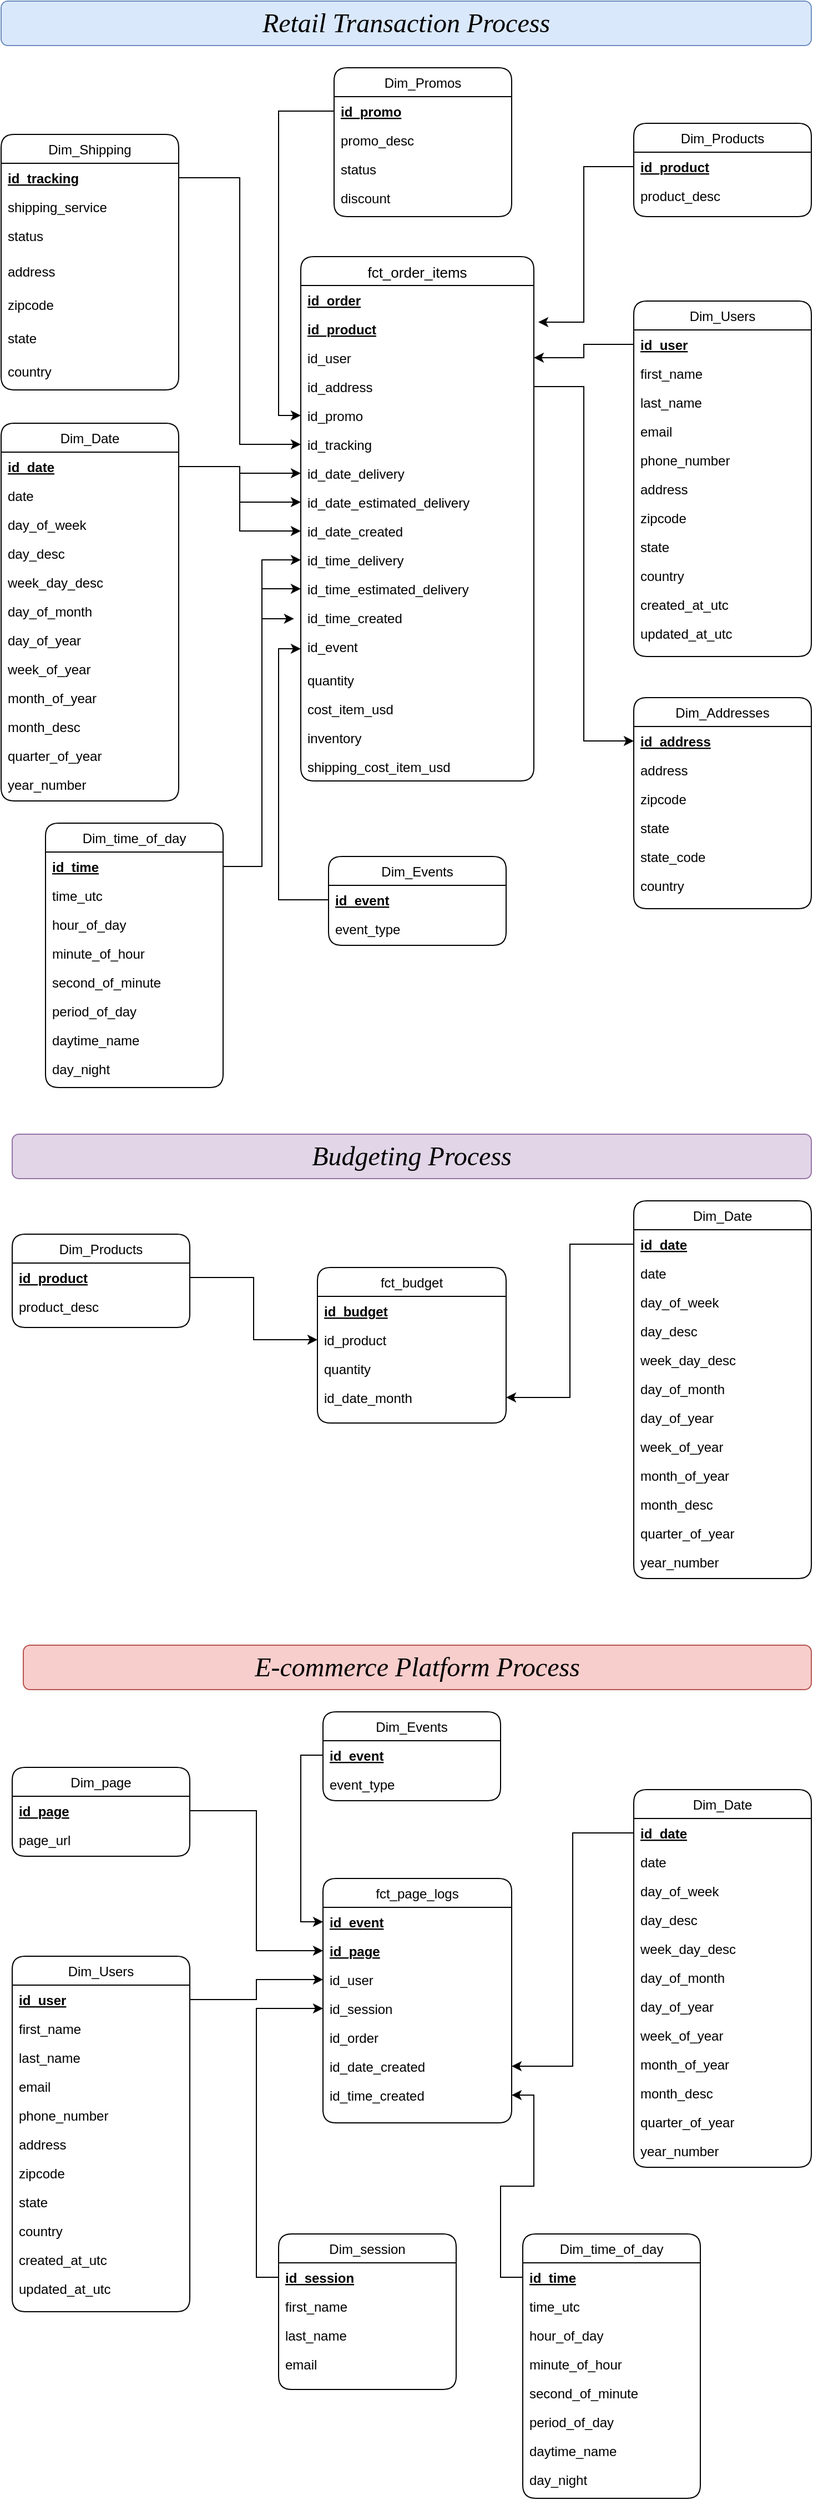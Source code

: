 <mxfile version="22.1.8" type="github">
  <diagram id="C5RBs43oDa-KdzZeNtuy" name="Page-1">
    <mxGraphModel dx="1434" dy="772" grid="1" gridSize="10" guides="1" tooltips="1" connect="1" arrows="1" fold="1" page="1" pageScale="1" pageWidth="1169" pageHeight="1654" background="none" math="0" shadow="0">
      <root>
        <mxCell id="WIyWlLk6GJQsqaUBKTNV-0" />
        <mxCell id="WIyWlLk6GJQsqaUBKTNV-1" parent="WIyWlLk6GJQsqaUBKTNV-0" />
        <mxCell id="zkfFHV4jXpPFQw0GAbJ--0" value="Dim_Users" style="swimlane;fontStyle=0;align=center;verticalAlign=top;childLayout=stackLayout;horizontal=1;startSize=26;horizontalStack=0;resizeParent=1;resizeLast=0;collapsible=1;marginBottom=0;rounded=1;shadow=0;strokeWidth=1;" parent="WIyWlLk6GJQsqaUBKTNV-1" vertex="1">
          <mxGeometry x="730" y="280" width="160" height="320" as="geometry">
            <mxRectangle x="230" y="140" width="160" height="26" as="alternateBounds" />
          </mxGeometry>
        </mxCell>
        <mxCell id="zkfFHV4jXpPFQw0GAbJ--1" value="id_user" style="text;align=left;verticalAlign=top;spacingLeft=4;spacingRight=4;overflow=hidden;rotatable=0;points=[[0,0.5],[1,0.5]];portConstraint=eastwest;fontStyle=5" parent="zkfFHV4jXpPFQw0GAbJ--0" vertex="1">
          <mxGeometry y="26" width="160" height="26" as="geometry" />
        </mxCell>
        <mxCell id="zkfFHV4jXpPFQw0GAbJ--2" value="first_name" style="text;align=left;verticalAlign=top;spacingLeft=4;spacingRight=4;overflow=hidden;rotatable=0;points=[[0,0.5],[1,0.5]];portConstraint=eastwest;rounded=0;shadow=0;html=0;" parent="zkfFHV4jXpPFQw0GAbJ--0" vertex="1">
          <mxGeometry y="52" width="160" height="26" as="geometry" />
        </mxCell>
        <mxCell id="zkfFHV4jXpPFQw0GAbJ--3" value="last_name" style="text;align=left;verticalAlign=top;spacingLeft=4;spacingRight=4;overflow=hidden;rotatable=0;points=[[0,0.5],[1,0.5]];portConstraint=eastwest;rounded=0;shadow=0;html=0;" parent="zkfFHV4jXpPFQw0GAbJ--0" vertex="1">
          <mxGeometry y="78" width="160" height="26" as="geometry" />
        </mxCell>
        <mxCell id="zkfFHV4jXpPFQw0GAbJ--5" value="email" style="text;align=left;verticalAlign=top;spacingLeft=4;spacingRight=4;overflow=hidden;rotatable=0;points=[[0,0.5],[1,0.5]];portConstraint=eastwest;" parent="zkfFHV4jXpPFQw0GAbJ--0" vertex="1">
          <mxGeometry y="104" width="160" height="26" as="geometry" />
        </mxCell>
        <mxCell id="i2FaCJpB0TcWr_fCpN1k-74" value="phone_number" style="text;align=left;verticalAlign=top;spacingLeft=4;spacingRight=4;overflow=hidden;rotatable=0;points=[[0,0.5],[1,0.5]];portConstraint=eastwest;" parent="zkfFHV4jXpPFQw0GAbJ--0" vertex="1">
          <mxGeometry y="130" width="160" height="26" as="geometry" />
        </mxCell>
        <mxCell id="i2FaCJpB0TcWr_fCpN1k-75" value="address" style="text;align=left;verticalAlign=top;spacingLeft=4;spacingRight=4;overflow=hidden;rotatable=0;points=[[0,0.5],[1,0.5]];portConstraint=eastwest;" parent="zkfFHV4jXpPFQw0GAbJ--0" vertex="1">
          <mxGeometry y="156" width="160" height="26" as="geometry" />
        </mxCell>
        <mxCell id="i2FaCJpB0TcWr_fCpN1k-76" value="zipcode" style="text;align=left;verticalAlign=top;spacingLeft=4;spacingRight=4;overflow=hidden;rotatable=0;points=[[0,0.5],[1,0.5]];portConstraint=eastwest;rounded=0;shadow=0;html=0;" parent="zkfFHV4jXpPFQw0GAbJ--0" vertex="1">
          <mxGeometry y="182" width="160" height="26" as="geometry" />
        </mxCell>
        <mxCell id="i2FaCJpB0TcWr_fCpN1k-77" value="state" style="text;align=left;verticalAlign=top;spacingLeft=4;spacingRight=4;overflow=hidden;rotatable=0;points=[[0,0.5],[1,0.5]];portConstraint=eastwest;rounded=0;shadow=0;html=0;" parent="zkfFHV4jXpPFQw0GAbJ--0" vertex="1">
          <mxGeometry y="208" width="160" height="26" as="geometry" />
        </mxCell>
        <mxCell id="i2FaCJpB0TcWr_fCpN1k-78" value="country" style="text;align=left;verticalAlign=top;spacingLeft=4;spacingRight=4;overflow=hidden;rotatable=0;points=[[0,0.5],[1,0.5]];portConstraint=eastwest;rounded=0;shadow=0;html=0;" parent="zkfFHV4jXpPFQw0GAbJ--0" vertex="1">
          <mxGeometry y="234" width="160" height="26" as="geometry" />
        </mxCell>
        <mxCell id="i2FaCJpB0TcWr_fCpN1k-79" value="created_at_utc" style="text;align=left;verticalAlign=top;spacingLeft=4;spacingRight=4;overflow=hidden;rotatable=0;points=[[0,0.5],[1,0.5]];portConstraint=eastwest;rounded=0;shadow=0;html=0;" parent="zkfFHV4jXpPFQw0GAbJ--0" vertex="1">
          <mxGeometry y="260" width="160" height="26" as="geometry" />
        </mxCell>
        <mxCell id="i2FaCJpB0TcWr_fCpN1k-80" value="updated_at_utc" style="text;align=left;verticalAlign=top;spacingLeft=4;spacingRight=4;overflow=hidden;rotatable=0;points=[[0,0.5],[1,0.5]];portConstraint=eastwest;rounded=0;shadow=0;html=0;" parent="zkfFHV4jXpPFQw0GAbJ--0" vertex="1">
          <mxGeometry y="286" width="160" height="26" as="geometry" />
        </mxCell>
        <mxCell id="zkfFHV4jXpPFQw0GAbJ--6" value="Dim_Promos" style="swimlane;fontStyle=0;align=center;verticalAlign=top;childLayout=stackLayout;horizontal=1;startSize=26;horizontalStack=0;resizeParent=1;resizeLast=0;collapsible=1;marginBottom=0;rounded=1;shadow=0;strokeWidth=1;" parent="WIyWlLk6GJQsqaUBKTNV-1" vertex="1">
          <mxGeometry x="460" y="70" width="160" height="134" as="geometry">
            <mxRectangle x="130" y="380" width="160" height="26" as="alternateBounds" />
          </mxGeometry>
        </mxCell>
        <mxCell id="zkfFHV4jXpPFQw0GAbJ--7" value="id_promo" style="text;align=left;verticalAlign=top;spacingLeft=4;spacingRight=4;overflow=hidden;rotatable=0;points=[[0,0.5],[1,0.5]];portConstraint=eastwest;fontStyle=5" parent="zkfFHV4jXpPFQw0GAbJ--6" vertex="1">
          <mxGeometry y="26" width="160" height="26" as="geometry" />
        </mxCell>
        <mxCell id="zkfFHV4jXpPFQw0GAbJ--8" value="promo_desc" style="text;align=left;verticalAlign=top;spacingLeft=4;spacingRight=4;overflow=hidden;rotatable=0;points=[[0,0.5],[1,0.5]];portConstraint=eastwest;rounded=0;shadow=0;html=0;" parent="zkfFHV4jXpPFQw0GAbJ--6" vertex="1">
          <mxGeometry y="52" width="160" height="26" as="geometry" />
        </mxCell>
        <mxCell id="zkfFHV4jXpPFQw0GAbJ--10" value="status" style="text;align=left;verticalAlign=top;spacingLeft=4;spacingRight=4;overflow=hidden;rotatable=0;points=[[0,0.5],[1,0.5]];portConstraint=eastwest;fontStyle=0" parent="zkfFHV4jXpPFQw0GAbJ--6" vertex="1">
          <mxGeometry y="78" width="160" height="26" as="geometry" />
        </mxCell>
        <mxCell id="zkfFHV4jXpPFQw0GAbJ--11" value="discount" style="text;align=left;verticalAlign=top;spacingLeft=4;spacingRight=4;overflow=hidden;rotatable=0;points=[[0,0.5],[1,0.5]];portConstraint=eastwest;fillColor=none;fontColor=#080808;" parent="zkfFHV4jXpPFQw0GAbJ--6" vertex="1">
          <mxGeometry y="104" width="160" height="26" as="geometry" />
        </mxCell>
        <mxCell id="zkfFHV4jXpPFQw0GAbJ--13" value="Dim_Products" style="swimlane;fontStyle=0;align=center;verticalAlign=top;childLayout=stackLayout;horizontal=1;startSize=26;horizontalStack=0;resizeParent=1;resizeLast=0;collapsible=1;marginBottom=0;rounded=1;shadow=0;strokeWidth=1;" parent="WIyWlLk6GJQsqaUBKTNV-1" vertex="1">
          <mxGeometry x="730" y="120" width="160" height="84" as="geometry">
            <mxRectangle x="340" y="380" width="170" height="26" as="alternateBounds" />
          </mxGeometry>
        </mxCell>
        <mxCell id="zkfFHV4jXpPFQw0GAbJ--14" value="id_product" style="text;align=left;verticalAlign=top;spacingLeft=4;spacingRight=4;overflow=hidden;rotatable=0;points=[[0,0.5],[1,0.5]];portConstraint=eastwest;fontStyle=5" parent="zkfFHV4jXpPFQw0GAbJ--13" vertex="1">
          <mxGeometry y="26" width="160" height="26" as="geometry" />
        </mxCell>
        <mxCell id="i2FaCJpB0TcWr_fCpN1k-72" value="product_desc" style="text;align=left;verticalAlign=top;spacingLeft=4;spacingRight=4;overflow=hidden;rotatable=0;points=[[0,0.5],[1,0.5]];portConstraint=eastwest;" parent="zkfFHV4jXpPFQw0GAbJ--13" vertex="1">
          <mxGeometry y="52" width="160" height="26" as="geometry" />
        </mxCell>
        <mxCell id="zkfFHV4jXpPFQw0GAbJ--17" value="Dim_Shipping" style="swimlane;fontStyle=0;align=center;verticalAlign=top;childLayout=stackLayout;horizontal=1;startSize=26;horizontalStack=0;resizeParent=1;resizeLast=0;collapsible=1;marginBottom=0;rounded=1;shadow=0;strokeWidth=1;" parent="WIyWlLk6GJQsqaUBKTNV-1" vertex="1">
          <mxGeometry x="160" y="130" width="160" height="230" as="geometry">
            <mxRectangle x="550" y="140" width="160" height="26" as="alternateBounds" />
          </mxGeometry>
        </mxCell>
        <mxCell id="zkfFHV4jXpPFQw0GAbJ--18" value="id_tracking" style="text;align=left;verticalAlign=top;spacingLeft=4;spacingRight=4;overflow=hidden;rotatable=0;points=[[0,0.5],[1,0.5]];portConstraint=eastwest;fontStyle=5" parent="zkfFHV4jXpPFQw0GAbJ--17" vertex="1">
          <mxGeometry y="26" width="160" height="26" as="geometry" />
        </mxCell>
        <mxCell id="zkfFHV4jXpPFQw0GAbJ--19" value="shipping_service" style="text;align=left;verticalAlign=top;spacingLeft=4;spacingRight=4;overflow=hidden;rotatable=0;points=[[0,0.5],[1,0.5]];portConstraint=eastwest;rounded=0;shadow=0;html=0;" parent="zkfFHV4jXpPFQw0GAbJ--17" vertex="1">
          <mxGeometry y="52" width="160" height="26" as="geometry" />
        </mxCell>
        <mxCell id="zkfFHV4jXpPFQw0GAbJ--20" value="status" style="text;align=left;verticalAlign=top;spacingLeft=4;spacingRight=4;overflow=hidden;rotatable=0;points=[[0,0.5],[1,0.5]];portConstraint=eastwest;rounded=0;shadow=0;html=0;" parent="zkfFHV4jXpPFQw0GAbJ--17" vertex="1">
          <mxGeometry y="78" width="160" height="32" as="geometry" />
        </mxCell>
        <mxCell id="lI-WsEFIjH9o6tWNf5eX-2" value="address" style="text;align=left;verticalAlign=top;spacingLeft=4;spacingRight=4;overflow=hidden;rotatable=0;points=[[0,0.5],[1,0.5]];portConstraint=eastwest;rounded=0;shadow=0;html=0;" parent="zkfFHV4jXpPFQw0GAbJ--17" vertex="1">
          <mxGeometry y="110" width="160" height="30" as="geometry" />
        </mxCell>
        <mxCell id="lI-WsEFIjH9o6tWNf5eX-3" value="zipcode" style="text;align=left;verticalAlign=top;spacingLeft=4;spacingRight=4;overflow=hidden;rotatable=0;points=[[0,0.5],[1,0.5]];portConstraint=eastwest;rounded=0;shadow=0;html=0;" parent="zkfFHV4jXpPFQw0GAbJ--17" vertex="1">
          <mxGeometry y="140" width="160" height="30" as="geometry" />
        </mxCell>
        <mxCell id="lI-WsEFIjH9o6tWNf5eX-4" value="state" style="text;align=left;verticalAlign=top;spacingLeft=4;spacingRight=4;overflow=hidden;rotatable=0;points=[[0,0.5],[1,0.5]];portConstraint=eastwest;rounded=0;shadow=0;html=0;" parent="zkfFHV4jXpPFQw0GAbJ--17" vertex="1">
          <mxGeometry y="170" width="160" height="30" as="geometry" />
        </mxCell>
        <mxCell id="lI-WsEFIjH9o6tWNf5eX-5" value="country" style="text;align=left;verticalAlign=top;spacingLeft=4;spacingRight=4;overflow=hidden;rotatable=0;points=[[0,0.5],[1,0.5]];portConstraint=eastwest;rounded=0;shadow=0;html=0;" parent="zkfFHV4jXpPFQw0GAbJ--17" vertex="1">
          <mxGeometry y="200" width="160" height="18" as="geometry" />
        </mxCell>
        <mxCell id="i2FaCJpB0TcWr_fCpN1k-39" value="Dim_Addresses" style="swimlane;fontStyle=0;align=center;verticalAlign=top;childLayout=stackLayout;horizontal=1;startSize=26;horizontalStack=0;resizeParent=1;resizeLast=0;collapsible=1;marginBottom=0;rounded=1;shadow=0;strokeWidth=1;" parent="WIyWlLk6GJQsqaUBKTNV-1" vertex="1">
          <mxGeometry x="730" y="637" width="160" height="190" as="geometry">
            <mxRectangle x="550" y="140" width="160" height="26" as="alternateBounds" />
          </mxGeometry>
        </mxCell>
        <mxCell id="i2FaCJpB0TcWr_fCpN1k-40" value="id_address" style="text;align=left;verticalAlign=top;spacingLeft=4;spacingRight=4;overflow=hidden;rotatable=0;points=[[0,0.5],[1,0.5]];portConstraint=eastwest;fontStyle=5" parent="i2FaCJpB0TcWr_fCpN1k-39" vertex="1">
          <mxGeometry y="26" width="160" height="26" as="geometry" />
        </mxCell>
        <mxCell id="i2FaCJpB0TcWr_fCpN1k-41" value="address" style="text;align=left;verticalAlign=top;spacingLeft=4;spacingRight=4;overflow=hidden;rotatable=0;points=[[0,0.5],[1,0.5]];portConstraint=eastwest;rounded=0;shadow=0;html=0;" parent="i2FaCJpB0TcWr_fCpN1k-39" vertex="1">
          <mxGeometry y="52" width="160" height="26" as="geometry" />
        </mxCell>
        <mxCell id="i2FaCJpB0TcWr_fCpN1k-42" value="zipcode" style="text;align=left;verticalAlign=top;spacingLeft=4;spacingRight=4;overflow=hidden;rotatable=0;points=[[0,0.5],[1,0.5]];portConstraint=eastwest;rounded=0;shadow=0;html=0;" parent="i2FaCJpB0TcWr_fCpN1k-39" vertex="1">
          <mxGeometry y="78" width="160" height="26" as="geometry" />
        </mxCell>
        <mxCell id="i2FaCJpB0TcWr_fCpN1k-43" value="state" style="text;align=left;verticalAlign=top;spacingLeft=4;spacingRight=4;overflow=hidden;rotatable=0;points=[[0,0.5],[1,0.5]];portConstraint=eastwest;rounded=0;shadow=0;html=0;" parent="i2FaCJpB0TcWr_fCpN1k-39" vertex="1">
          <mxGeometry y="104" width="160" height="26" as="geometry" />
        </mxCell>
        <mxCell id="i2FaCJpB0TcWr_fCpN1k-44" value="state_code" style="text;align=left;verticalAlign=top;spacingLeft=4;spacingRight=4;overflow=hidden;rotatable=0;points=[[0,0.5],[1,0.5]];portConstraint=eastwest;rounded=0;shadow=0;html=0;" parent="i2FaCJpB0TcWr_fCpN1k-39" vertex="1">
          <mxGeometry y="130" width="160" height="26" as="geometry" />
        </mxCell>
        <mxCell id="zwjrpBFtv3mf3SSOhnHo-60" value="country" style="text;align=left;verticalAlign=top;spacingLeft=4;spacingRight=4;overflow=hidden;rotatable=0;points=[[0,0.5],[1,0.5]];portConstraint=eastwest;rounded=0;shadow=0;html=0;" parent="i2FaCJpB0TcWr_fCpN1k-39" vertex="1">
          <mxGeometry y="156" width="160" height="26" as="geometry" />
        </mxCell>
        <mxCell id="i2FaCJpB0TcWr_fCpN1k-81" value="Dim_Date" style="swimlane;fontStyle=0;align=center;verticalAlign=top;childLayout=stackLayout;horizontal=1;startSize=26;horizontalStack=0;resizeParent=1;resizeLast=0;collapsible=1;marginBottom=0;rounded=1;shadow=0;strokeWidth=1;" parent="WIyWlLk6GJQsqaUBKTNV-1" vertex="1">
          <mxGeometry x="160" y="390" width="160" height="340" as="geometry">
            <mxRectangle x="230" y="140" width="160" height="26" as="alternateBounds" />
          </mxGeometry>
        </mxCell>
        <mxCell id="i2FaCJpB0TcWr_fCpN1k-82" value="id_date" style="text;align=left;verticalAlign=top;spacingLeft=4;spacingRight=4;overflow=hidden;rotatable=0;points=[[0,0.5],[1,0.5]];portConstraint=eastwest;fontStyle=5" parent="i2FaCJpB0TcWr_fCpN1k-81" vertex="1">
          <mxGeometry y="26" width="160" height="26" as="geometry" />
        </mxCell>
        <mxCell id="i2FaCJpB0TcWr_fCpN1k-83" value="date" style="text;align=left;verticalAlign=top;spacingLeft=4;spacingRight=4;overflow=hidden;rotatable=0;points=[[0,0.5],[1,0.5]];portConstraint=eastwest;rounded=0;shadow=0;html=0;" parent="i2FaCJpB0TcWr_fCpN1k-81" vertex="1">
          <mxGeometry y="52" width="160" height="26" as="geometry" />
        </mxCell>
        <mxCell id="i2FaCJpB0TcWr_fCpN1k-84" value="day_of_week" style="text;align=left;verticalAlign=top;spacingLeft=4;spacingRight=4;overflow=hidden;rotatable=0;points=[[0,0.5],[1,0.5]];portConstraint=eastwest;rounded=0;shadow=0;html=0;" parent="i2FaCJpB0TcWr_fCpN1k-81" vertex="1">
          <mxGeometry y="78" width="160" height="26" as="geometry" />
        </mxCell>
        <mxCell id="i2FaCJpB0TcWr_fCpN1k-85" value="day_desc" style="text;align=left;verticalAlign=top;spacingLeft=4;spacingRight=4;overflow=hidden;rotatable=0;points=[[0,0.5],[1,0.5]];portConstraint=eastwest;" parent="i2FaCJpB0TcWr_fCpN1k-81" vertex="1">
          <mxGeometry y="104" width="160" height="26" as="geometry" />
        </mxCell>
        <mxCell id="i2FaCJpB0TcWr_fCpN1k-86" value="week_day_desc" style="text;align=left;verticalAlign=top;spacingLeft=4;spacingRight=4;overflow=hidden;rotatable=0;points=[[0,0.5],[1,0.5]];portConstraint=eastwest;" parent="i2FaCJpB0TcWr_fCpN1k-81" vertex="1">
          <mxGeometry y="130" width="160" height="26" as="geometry" />
        </mxCell>
        <mxCell id="i2FaCJpB0TcWr_fCpN1k-87" value="day_of_month" style="text;align=left;verticalAlign=top;spacingLeft=4;spacingRight=4;overflow=hidden;rotatable=0;points=[[0,0.5],[1,0.5]];portConstraint=eastwest;" parent="i2FaCJpB0TcWr_fCpN1k-81" vertex="1">
          <mxGeometry y="156" width="160" height="26" as="geometry" />
        </mxCell>
        <mxCell id="i2FaCJpB0TcWr_fCpN1k-88" value="day_of_year" style="text;align=left;verticalAlign=top;spacingLeft=4;spacingRight=4;overflow=hidden;rotatable=0;points=[[0,0.5],[1,0.5]];portConstraint=eastwest;rounded=0;shadow=0;html=0;" parent="i2FaCJpB0TcWr_fCpN1k-81" vertex="1">
          <mxGeometry y="182" width="160" height="26" as="geometry" />
        </mxCell>
        <mxCell id="seoVJXVOzfk40BGgLGnf-0" value="week_of_year" style="text;align=left;verticalAlign=top;spacingLeft=4;spacingRight=4;overflow=hidden;rotatable=0;points=[[0,0.5],[1,0.5]];portConstraint=eastwest;rounded=0;shadow=0;html=0;" parent="i2FaCJpB0TcWr_fCpN1k-81" vertex="1">
          <mxGeometry y="208" width="160" height="26" as="geometry" />
        </mxCell>
        <mxCell id="seoVJXVOzfk40BGgLGnf-2" value="month_of_year" style="text;align=left;verticalAlign=top;spacingLeft=4;spacingRight=4;overflow=hidden;rotatable=0;points=[[0,0.5],[1,0.5]];portConstraint=eastwest;rounded=0;shadow=0;html=0;" parent="i2FaCJpB0TcWr_fCpN1k-81" vertex="1">
          <mxGeometry y="234" width="160" height="26" as="geometry" />
        </mxCell>
        <mxCell id="seoVJXVOzfk40BGgLGnf-3" value="month_desc" style="text;align=left;verticalAlign=top;spacingLeft=4;spacingRight=4;overflow=hidden;rotatable=0;points=[[0,0.5],[1,0.5]];portConstraint=eastwest;rounded=0;shadow=0;html=0;" parent="i2FaCJpB0TcWr_fCpN1k-81" vertex="1">
          <mxGeometry y="260" width="160" height="26" as="geometry" />
        </mxCell>
        <mxCell id="seoVJXVOzfk40BGgLGnf-1" value="quarter_of_year" style="text;align=left;verticalAlign=top;spacingLeft=4;spacingRight=4;overflow=hidden;rotatable=0;points=[[0,0.5],[1,0.5]];portConstraint=eastwest;rounded=0;shadow=0;html=0;" parent="i2FaCJpB0TcWr_fCpN1k-81" vertex="1">
          <mxGeometry y="286" width="160" height="26" as="geometry" />
        </mxCell>
        <mxCell id="seoVJXVOzfk40BGgLGnf-4" value="year_number" style="text;align=left;verticalAlign=top;spacingLeft=4;spacingRight=4;overflow=hidden;rotatable=0;points=[[0,0.5],[1,0.5]];portConstraint=eastwest;rounded=0;shadow=0;html=0;" parent="i2FaCJpB0TcWr_fCpN1k-81" vertex="1">
          <mxGeometry y="312" width="160" height="26" as="geometry" />
        </mxCell>
        <mxCell id="i2FaCJpB0TcWr_fCpN1k-115" value="" style="group;labelBackgroundColor=#1d29d3;" parent="WIyWlLk6GJQsqaUBKTNV-1" vertex="1" connectable="0">
          <mxGeometry x="380" y="240" width="260" height="470" as="geometry" />
        </mxCell>
        <mxCell id="i2FaCJpB0TcWr_fCpN1k-28" value="fct_order_items" style="swimlane;fontStyle=0;align=center;verticalAlign=top;childLayout=stackLayout;horizontal=1;startSize=26;horizontalStack=0;resizeParent=1;resizeLast=0;collapsible=1;marginBottom=0;rounded=1;shadow=0;strokeWidth=1;labelBackgroundColor=none;labelBorderColor=none;fontSize=13;" parent="i2FaCJpB0TcWr_fCpN1k-115" vertex="1">
          <mxGeometry x="50" width="210" height="472" as="geometry">
            <mxRectangle x="550" y="140" width="160" height="26" as="alternateBounds" />
          </mxGeometry>
        </mxCell>
        <mxCell id="i2FaCJpB0TcWr_fCpN1k-29" value="id_order" style="text;align=left;verticalAlign=top;spacingLeft=4;spacingRight=4;overflow=hidden;rotatable=0;points=[[0,0.5],[1,0.5]];portConstraint=eastwest;fontStyle=5" parent="i2FaCJpB0TcWr_fCpN1k-28" vertex="1">
          <mxGeometry y="26" width="210" height="26" as="geometry" />
        </mxCell>
        <mxCell id="i2FaCJpB0TcWr_fCpN1k-30" value="id_product" style="text;align=left;verticalAlign=top;spacingLeft=4;spacingRight=4;overflow=hidden;rotatable=0;points=[[0,0.5],[1,0.5]];portConstraint=eastwest;rounded=0;shadow=0;html=0;fontStyle=5" parent="i2FaCJpB0TcWr_fCpN1k-28" vertex="1">
          <mxGeometry y="52" width="210" height="26" as="geometry" />
        </mxCell>
        <mxCell id="i2FaCJpB0TcWr_fCpN1k-31" value="id_user" style="text;align=left;verticalAlign=top;spacingLeft=4;spacingRight=4;overflow=hidden;rotatable=0;points=[[0,0.5],[1,0.5]];portConstraint=eastwest;rounded=0;shadow=0;html=0;" parent="i2FaCJpB0TcWr_fCpN1k-28" vertex="1">
          <mxGeometry y="78" width="210" height="26" as="geometry" />
        </mxCell>
        <mxCell id="i2FaCJpB0TcWr_fCpN1k-32" value="id_address" style="text;align=left;verticalAlign=top;spacingLeft=4;spacingRight=4;overflow=hidden;rotatable=0;points=[[0,0.5],[1,0.5]];portConstraint=eastwest;rounded=0;shadow=0;html=0;" parent="i2FaCJpB0TcWr_fCpN1k-28" vertex="1">
          <mxGeometry y="104" width="210" height="26" as="geometry" />
        </mxCell>
        <mxCell id="i2FaCJpB0TcWr_fCpN1k-33" value="id_promo" style="text;align=left;verticalAlign=top;spacingLeft=4;spacingRight=4;overflow=hidden;rotatable=0;points=[[0,0.5],[1,0.5]];portConstraint=eastwest;rounded=0;shadow=0;html=0;" parent="i2FaCJpB0TcWr_fCpN1k-28" vertex="1">
          <mxGeometry y="130" width="210" height="26" as="geometry" />
        </mxCell>
        <mxCell id="i2FaCJpB0TcWr_fCpN1k-36" value="id_tracking" style="text;align=left;verticalAlign=top;spacingLeft=4;spacingRight=4;overflow=hidden;rotatable=0;points=[[0,0.5],[1,0.5]];portConstraint=eastwest;" parent="i2FaCJpB0TcWr_fCpN1k-28" vertex="1">
          <mxGeometry y="156" width="210" height="26" as="geometry" />
        </mxCell>
        <mxCell id="i2FaCJpB0TcWr_fCpN1k-35" value="id_date_delivery" style="text;align=left;verticalAlign=top;spacingLeft=4;spacingRight=4;overflow=hidden;rotatable=0;points=[[0,0.5],[1,0.5]];portConstraint=eastwest;" parent="i2FaCJpB0TcWr_fCpN1k-28" vertex="1">
          <mxGeometry y="182" width="210" height="26" as="geometry" />
        </mxCell>
        <mxCell id="i2FaCJpB0TcWr_fCpN1k-37" value="id_date_estimated_delivery" style="text;align=left;verticalAlign=top;spacingLeft=4;spacingRight=4;overflow=hidden;rotatable=0;points=[[0,0.5],[1,0.5]];portConstraint=eastwest;" parent="i2FaCJpB0TcWr_fCpN1k-28" vertex="1">
          <mxGeometry y="208" width="210" height="26" as="geometry" />
        </mxCell>
        <mxCell id="i2FaCJpB0TcWr_fCpN1k-49" value="id_date_created" style="text;align=left;verticalAlign=top;spacingLeft=4;spacingRight=4;overflow=hidden;rotatable=0;points=[[0,0.5],[1,0.5]];portConstraint=eastwest;strokeColor=none;" parent="i2FaCJpB0TcWr_fCpN1k-28" vertex="1">
          <mxGeometry y="234" width="210" height="26" as="geometry" />
        </mxCell>
        <mxCell id="mUMttFHbYUwzxIuWsMn8-22" value="id_time_delivery" style="text;align=left;verticalAlign=top;spacingLeft=4;spacingRight=4;overflow=hidden;rotatable=0;points=[[0,0.5],[1,0.5]];portConstraint=eastwest;" parent="i2FaCJpB0TcWr_fCpN1k-28" vertex="1">
          <mxGeometry y="260" width="210" height="26" as="geometry" />
        </mxCell>
        <mxCell id="mUMttFHbYUwzxIuWsMn8-23" value="id_time_estimated_delivery" style="text;align=left;verticalAlign=top;spacingLeft=4;spacingRight=4;overflow=hidden;rotatable=0;points=[[0,0.5],[1,0.5]];portConstraint=eastwest;" parent="i2FaCJpB0TcWr_fCpN1k-28" vertex="1">
          <mxGeometry y="286" width="210" height="26" as="geometry" />
        </mxCell>
        <mxCell id="mUMttFHbYUwzxIuWsMn8-24" value="id_time_created" style="text;align=left;verticalAlign=top;spacingLeft=4;spacingRight=4;overflow=hidden;rotatable=0;points=[[0,0.5],[1,0.5]];portConstraint=eastwest;strokeColor=none;" parent="i2FaCJpB0TcWr_fCpN1k-28" vertex="1">
          <mxGeometry y="312" width="210" height="26" as="geometry" />
        </mxCell>
        <mxCell id="i2FaCJpB0TcWr_fCpN1k-164" value="id_event" style="text;align=left;verticalAlign=top;spacingLeft=4;spacingRight=4;overflow=hidden;rotatable=0;points=[[0,0.5],[1,0.5]];portConstraint=eastwest;strokeColor=none;" parent="i2FaCJpB0TcWr_fCpN1k-28" vertex="1">
          <mxGeometry y="338" width="210" height="30" as="geometry" />
        </mxCell>
        <mxCell id="i2FaCJpB0TcWr_fCpN1k-158" value="quantity" style="text;align=left;verticalAlign=top;spacingLeft=4;spacingRight=4;overflow=hidden;rotatable=0;points=[[0,0.5],[1,0.5]];portConstraint=eastwest;strokeColor=none;" parent="i2FaCJpB0TcWr_fCpN1k-28" vertex="1">
          <mxGeometry y="368" width="210" height="26" as="geometry" />
        </mxCell>
        <mxCell id="i2FaCJpB0TcWr_fCpN1k-159" value="cost_item_usd" style="text;align=left;verticalAlign=top;spacingLeft=4;spacingRight=4;overflow=hidden;rotatable=0;points=[[0,0.5],[1,0.5]];portConstraint=eastwest;" parent="i2FaCJpB0TcWr_fCpN1k-28" vertex="1">
          <mxGeometry y="394" width="210" height="26" as="geometry" />
        </mxCell>
        <mxCell id="i2FaCJpB0TcWr_fCpN1k-160" value="inventory" style="text;align=left;verticalAlign=top;spacingLeft=4;spacingRight=4;overflow=hidden;rotatable=0;points=[[0,0.5],[1,0.5]];portConstraint=eastwest;" parent="i2FaCJpB0TcWr_fCpN1k-28" vertex="1">
          <mxGeometry y="420" width="210" height="26" as="geometry" />
        </mxCell>
        <mxCell id="i2FaCJpB0TcWr_fCpN1k-162" value="shipping_cost_item_usd" style="text;align=left;verticalAlign=top;spacingLeft=4;spacingRight=4;overflow=hidden;rotatable=0;points=[[0,0.5],[1,0.5]];portConstraint=eastwest;" parent="i2FaCJpB0TcWr_fCpN1k-28" vertex="1">
          <mxGeometry y="446" width="210" height="26" as="geometry" />
        </mxCell>
        <mxCell id="i2FaCJpB0TcWr_fCpN1k-118" style="edgeStyle=orthogonalEdgeStyle;rounded=0;orthogonalLoop=1;jettySize=auto;html=1;exitX=1;exitY=0.5;exitDx=0;exitDy=0;entryX=0;entryY=0.5;entryDx=0;entryDy=0;" parent="WIyWlLk6GJQsqaUBKTNV-1" source="i2FaCJpB0TcWr_fCpN1k-32" target="i2FaCJpB0TcWr_fCpN1k-40" edge="1">
          <mxGeometry relative="1" as="geometry" />
        </mxCell>
        <mxCell id="i2FaCJpB0TcWr_fCpN1k-137" value="Dim_Events" style="swimlane;fontStyle=0;align=center;verticalAlign=top;childLayout=stackLayout;horizontal=1;startSize=26;horizontalStack=0;resizeParent=1;resizeLast=0;collapsible=1;marginBottom=0;rounded=1;shadow=0;strokeWidth=1;" parent="WIyWlLk6GJQsqaUBKTNV-1" vertex="1">
          <mxGeometry x="450" y="1550" width="160" height="80" as="geometry">
            <mxRectangle x="230" y="140" width="160" height="26" as="alternateBounds" />
          </mxGeometry>
        </mxCell>
        <mxCell id="i2FaCJpB0TcWr_fCpN1k-138" value="id_event" style="text;align=left;verticalAlign=top;spacingLeft=4;spacingRight=4;overflow=hidden;rotatable=0;points=[[0,0.5],[1,0.5]];portConstraint=eastwest;fontStyle=5" parent="i2FaCJpB0TcWr_fCpN1k-137" vertex="1">
          <mxGeometry y="26" width="160" height="26" as="geometry" />
        </mxCell>
        <mxCell id="i2FaCJpB0TcWr_fCpN1k-140" value="event_type" style="text;align=left;verticalAlign=top;spacingLeft=4;spacingRight=4;overflow=hidden;rotatable=0;points=[[0,0.5],[1,0.5]];portConstraint=eastwest;rounded=0;shadow=0;html=0;" parent="i2FaCJpB0TcWr_fCpN1k-137" vertex="1">
          <mxGeometry y="52" width="160" height="26" as="geometry" />
        </mxCell>
        <mxCell id="i2FaCJpB0TcWr_fCpN1k-169" value="fct_budget" style="swimlane;fontStyle=0;align=center;verticalAlign=top;childLayout=stackLayout;horizontal=1;startSize=26;horizontalStack=0;resizeParent=1;resizeLast=0;collapsible=1;marginBottom=0;rounded=1;shadow=0;strokeWidth=1;" parent="WIyWlLk6GJQsqaUBKTNV-1" vertex="1">
          <mxGeometry x="445" y="1150" width="170" height="140" as="geometry">
            <mxRectangle x="550" y="140" width="160" height="26" as="alternateBounds" />
          </mxGeometry>
        </mxCell>
        <mxCell id="i2FaCJpB0TcWr_fCpN1k-171" value="id_budget" style="text;align=left;verticalAlign=top;spacingLeft=4;spacingRight=4;overflow=hidden;rotatable=0;points=[[0,0.5],[1,0.5]];portConstraint=eastwest;rounded=0;shadow=0;html=0;fontStyle=5" parent="i2FaCJpB0TcWr_fCpN1k-169" vertex="1">
          <mxGeometry y="26" width="170" height="26" as="geometry" />
        </mxCell>
        <mxCell id="i2FaCJpB0TcWr_fCpN1k-170" value="id_product" style="text;align=left;verticalAlign=top;spacingLeft=4;spacingRight=4;overflow=hidden;rotatable=0;points=[[0,0.5],[1,0.5]];portConstraint=eastwest;fontStyle=0" parent="i2FaCJpB0TcWr_fCpN1k-169" vertex="1">
          <mxGeometry y="52" width="170" height="26" as="geometry" />
        </mxCell>
        <mxCell id="i2FaCJpB0TcWr_fCpN1k-172" value="quantity" style="text;align=left;verticalAlign=top;spacingLeft=4;spacingRight=4;overflow=hidden;rotatable=0;points=[[0,0.5],[1,0.5]];portConstraint=eastwest;rounded=0;shadow=0;html=0;" parent="i2FaCJpB0TcWr_fCpN1k-169" vertex="1">
          <mxGeometry y="78" width="170" height="26" as="geometry" />
        </mxCell>
        <mxCell id="mUMttFHbYUwzxIuWsMn8-0" value="id_date_month" style="text;align=left;verticalAlign=top;spacingLeft=4;spacingRight=4;overflow=hidden;rotatable=0;points=[[0,0.5],[1,0.5]];portConstraint=eastwest;rounded=0;shadow=0;html=0;" parent="i2FaCJpB0TcWr_fCpN1k-169" vertex="1">
          <mxGeometry y="104" width="170" height="26" as="geometry" />
        </mxCell>
        <mxCell id="seoVJXVOzfk40BGgLGnf-5" value="Dim_time_of_day" style="swimlane;fontStyle=0;align=center;verticalAlign=top;childLayout=stackLayout;horizontal=1;startSize=26;horizontalStack=0;resizeParent=1;resizeLast=0;collapsible=1;marginBottom=0;rounded=1;shadow=0;strokeWidth=1;" parent="WIyWlLk6GJQsqaUBKTNV-1" vertex="1">
          <mxGeometry x="200" y="750" width="160" height="238" as="geometry">
            <mxRectangle x="230" y="140" width="160" height="26" as="alternateBounds" />
          </mxGeometry>
        </mxCell>
        <mxCell id="seoVJXVOzfk40BGgLGnf-6" value="id_time" style="text;align=left;verticalAlign=top;spacingLeft=4;spacingRight=4;overflow=hidden;rotatable=0;points=[[0,0.5],[1,0.5]];portConstraint=eastwest;fontStyle=5" parent="seoVJXVOzfk40BGgLGnf-5" vertex="1">
          <mxGeometry y="26" width="160" height="26" as="geometry" />
        </mxCell>
        <mxCell id="seoVJXVOzfk40BGgLGnf-7" value="time_utc" style="text;align=left;verticalAlign=top;spacingLeft=4;spacingRight=4;overflow=hidden;rotatable=0;points=[[0,0.5],[1,0.5]];portConstraint=eastwest;rounded=0;shadow=0;html=0;" parent="seoVJXVOzfk40BGgLGnf-5" vertex="1">
          <mxGeometry y="52" width="160" height="26" as="geometry" />
        </mxCell>
        <mxCell id="seoVJXVOzfk40BGgLGnf-8" value="hour_of_day" style="text;align=left;verticalAlign=top;spacingLeft=4;spacingRight=4;overflow=hidden;rotatable=0;points=[[0,0.5],[1,0.5]];portConstraint=eastwest;rounded=0;shadow=0;html=0;" parent="seoVJXVOzfk40BGgLGnf-5" vertex="1">
          <mxGeometry y="78" width="160" height="26" as="geometry" />
        </mxCell>
        <mxCell id="seoVJXVOzfk40BGgLGnf-9" value="minute_of_hour" style="text;align=left;verticalAlign=top;spacingLeft=4;spacingRight=4;overflow=hidden;rotatable=0;points=[[0,0.5],[1,0.5]];portConstraint=eastwest;" parent="seoVJXVOzfk40BGgLGnf-5" vertex="1">
          <mxGeometry y="104" width="160" height="26" as="geometry" />
        </mxCell>
        <mxCell id="seoVJXVOzfk40BGgLGnf-10" value="second_of_minute" style="text;align=left;verticalAlign=top;spacingLeft=4;spacingRight=4;overflow=hidden;rotatable=0;points=[[0,0.5],[1,0.5]];portConstraint=eastwest;" parent="seoVJXVOzfk40BGgLGnf-5" vertex="1">
          <mxGeometry y="130" width="160" height="26" as="geometry" />
        </mxCell>
        <mxCell id="seoVJXVOzfk40BGgLGnf-11" value="period_of_day" style="text;align=left;verticalAlign=top;spacingLeft=4;spacingRight=4;overflow=hidden;rotatable=0;points=[[0,0.5],[1,0.5]];portConstraint=eastwest;" parent="seoVJXVOzfk40BGgLGnf-5" vertex="1">
          <mxGeometry y="156" width="160" height="26" as="geometry" />
        </mxCell>
        <mxCell id="seoVJXVOzfk40BGgLGnf-12" value="daytime_name" style="text;align=left;verticalAlign=top;spacingLeft=4;spacingRight=4;overflow=hidden;rotatable=0;points=[[0,0.5],[1,0.5]];portConstraint=eastwest;rounded=0;shadow=0;html=0;" parent="seoVJXVOzfk40BGgLGnf-5" vertex="1">
          <mxGeometry y="182" width="160" height="26" as="geometry" />
        </mxCell>
        <mxCell id="seoVJXVOzfk40BGgLGnf-13" value="day_night" style="text;align=left;verticalAlign=top;spacingLeft=4;spacingRight=4;overflow=hidden;rotatable=0;points=[[0,0.5],[1,0.5]];portConstraint=eastwest;rounded=0;shadow=0;html=0;" parent="seoVJXVOzfk40BGgLGnf-5" vertex="1">
          <mxGeometry y="208" width="160" height="26" as="geometry" />
        </mxCell>
        <mxCell id="mUMttFHbYUwzxIuWsMn8-1" value="Dim_Date" style="swimlane;fontStyle=0;align=center;verticalAlign=top;childLayout=stackLayout;horizontal=1;startSize=26;horizontalStack=0;resizeParent=1;resizeLast=0;collapsible=1;marginBottom=0;rounded=1;shadow=0;strokeWidth=1;" parent="WIyWlLk6GJQsqaUBKTNV-1" vertex="1">
          <mxGeometry x="730" y="1090" width="160" height="340" as="geometry">
            <mxRectangle x="230" y="140" width="160" height="26" as="alternateBounds" />
          </mxGeometry>
        </mxCell>
        <mxCell id="mUMttFHbYUwzxIuWsMn8-2" value="id_date" style="text;align=left;verticalAlign=top;spacingLeft=4;spacingRight=4;overflow=hidden;rotatable=0;points=[[0,0.5],[1,0.5]];portConstraint=eastwest;fontStyle=5" parent="mUMttFHbYUwzxIuWsMn8-1" vertex="1">
          <mxGeometry y="26" width="160" height="26" as="geometry" />
        </mxCell>
        <mxCell id="mUMttFHbYUwzxIuWsMn8-3" value="date" style="text;align=left;verticalAlign=top;spacingLeft=4;spacingRight=4;overflow=hidden;rotatable=0;points=[[0,0.5],[1,0.5]];portConstraint=eastwest;rounded=0;shadow=0;html=0;" parent="mUMttFHbYUwzxIuWsMn8-1" vertex="1">
          <mxGeometry y="52" width="160" height="26" as="geometry" />
        </mxCell>
        <mxCell id="mUMttFHbYUwzxIuWsMn8-4" value="day_of_week" style="text;align=left;verticalAlign=top;spacingLeft=4;spacingRight=4;overflow=hidden;rotatable=0;points=[[0,0.5],[1,0.5]];portConstraint=eastwest;rounded=0;shadow=0;html=0;" parent="mUMttFHbYUwzxIuWsMn8-1" vertex="1">
          <mxGeometry y="78" width="160" height="26" as="geometry" />
        </mxCell>
        <mxCell id="mUMttFHbYUwzxIuWsMn8-5" value="day_desc" style="text;align=left;verticalAlign=top;spacingLeft=4;spacingRight=4;overflow=hidden;rotatable=0;points=[[0,0.5],[1,0.5]];portConstraint=eastwest;" parent="mUMttFHbYUwzxIuWsMn8-1" vertex="1">
          <mxGeometry y="104" width="160" height="26" as="geometry" />
        </mxCell>
        <mxCell id="mUMttFHbYUwzxIuWsMn8-6" value="week_day_desc" style="text;align=left;verticalAlign=top;spacingLeft=4;spacingRight=4;overflow=hidden;rotatable=0;points=[[0,0.5],[1,0.5]];portConstraint=eastwest;" parent="mUMttFHbYUwzxIuWsMn8-1" vertex="1">
          <mxGeometry y="130" width="160" height="26" as="geometry" />
        </mxCell>
        <mxCell id="mUMttFHbYUwzxIuWsMn8-7" value="day_of_month" style="text;align=left;verticalAlign=top;spacingLeft=4;spacingRight=4;overflow=hidden;rotatable=0;points=[[0,0.5],[1,0.5]];portConstraint=eastwest;" parent="mUMttFHbYUwzxIuWsMn8-1" vertex="1">
          <mxGeometry y="156" width="160" height="26" as="geometry" />
        </mxCell>
        <mxCell id="mUMttFHbYUwzxIuWsMn8-8" value="day_of_year" style="text;align=left;verticalAlign=top;spacingLeft=4;spacingRight=4;overflow=hidden;rotatable=0;points=[[0,0.5],[1,0.5]];portConstraint=eastwest;rounded=0;shadow=0;html=0;" parent="mUMttFHbYUwzxIuWsMn8-1" vertex="1">
          <mxGeometry y="182" width="160" height="26" as="geometry" />
        </mxCell>
        <mxCell id="mUMttFHbYUwzxIuWsMn8-9" value="week_of_year" style="text;align=left;verticalAlign=top;spacingLeft=4;spacingRight=4;overflow=hidden;rotatable=0;points=[[0,0.5],[1,0.5]];portConstraint=eastwest;rounded=0;shadow=0;html=0;" parent="mUMttFHbYUwzxIuWsMn8-1" vertex="1">
          <mxGeometry y="208" width="160" height="26" as="geometry" />
        </mxCell>
        <mxCell id="mUMttFHbYUwzxIuWsMn8-10" value="month_of_year" style="text;align=left;verticalAlign=top;spacingLeft=4;spacingRight=4;overflow=hidden;rotatable=0;points=[[0,0.5],[1,0.5]];portConstraint=eastwest;rounded=0;shadow=0;html=0;" parent="mUMttFHbYUwzxIuWsMn8-1" vertex="1">
          <mxGeometry y="234" width="160" height="26" as="geometry" />
        </mxCell>
        <mxCell id="mUMttFHbYUwzxIuWsMn8-11" value="month_desc" style="text;align=left;verticalAlign=top;spacingLeft=4;spacingRight=4;overflow=hidden;rotatable=0;points=[[0,0.5],[1,0.5]];portConstraint=eastwest;rounded=0;shadow=0;html=0;" parent="mUMttFHbYUwzxIuWsMn8-1" vertex="1">
          <mxGeometry y="260" width="160" height="26" as="geometry" />
        </mxCell>
        <mxCell id="mUMttFHbYUwzxIuWsMn8-12" value="quarter_of_year" style="text;align=left;verticalAlign=top;spacingLeft=4;spacingRight=4;overflow=hidden;rotatable=0;points=[[0,0.5],[1,0.5]];portConstraint=eastwest;rounded=0;shadow=0;html=0;" parent="mUMttFHbYUwzxIuWsMn8-1" vertex="1">
          <mxGeometry y="286" width="160" height="26" as="geometry" />
        </mxCell>
        <mxCell id="mUMttFHbYUwzxIuWsMn8-13" value="year_number" style="text;align=left;verticalAlign=top;spacingLeft=4;spacingRight=4;overflow=hidden;rotatable=0;points=[[0,0.5],[1,0.5]];portConstraint=eastwest;rounded=0;shadow=0;html=0;" parent="mUMttFHbYUwzxIuWsMn8-1" vertex="1">
          <mxGeometry y="312" width="160" height="26" as="geometry" />
        </mxCell>
        <mxCell id="mUMttFHbYUwzxIuWsMn8-14" value="Dim_Products" style="swimlane;fontStyle=0;align=center;verticalAlign=top;childLayout=stackLayout;horizontal=1;startSize=26;horizontalStack=0;resizeParent=1;resizeLast=0;collapsible=1;marginBottom=0;rounded=1;shadow=0;strokeWidth=1;" parent="WIyWlLk6GJQsqaUBKTNV-1" vertex="1">
          <mxGeometry x="170" y="1120" width="160" height="84" as="geometry">
            <mxRectangle x="340" y="380" width="170" height="26" as="alternateBounds" />
          </mxGeometry>
        </mxCell>
        <mxCell id="mUMttFHbYUwzxIuWsMn8-15" value="id_product" style="text;align=left;verticalAlign=top;spacingLeft=4;spacingRight=4;overflow=hidden;rotatable=0;points=[[0,0.5],[1,0.5]];portConstraint=eastwest;fontStyle=5" parent="mUMttFHbYUwzxIuWsMn8-14" vertex="1">
          <mxGeometry y="26" width="160" height="26" as="geometry" />
        </mxCell>
        <mxCell id="mUMttFHbYUwzxIuWsMn8-16" value="product_desc" style="text;align=left;verticalAlign=top;spacingLeft=4;spacingRight=4;overflow=hidden;rotatable=0;points=[[0,0.5],[1,0.5]];portConstraint=eastwest;" parent="mUMttFHbYUwzxIuWsMn8-14" vertex="1">
          <mxGeometry y="52" width="160" height="26" as="geometry" />
        </mxCell>
        <mxCell id="zwjrpBFtv3mf3SSOhnHo-0" value="fct_page_logs" style="swimlane;fontStyle=0;align=center;verticalAlign=top;childLayout=stackLayout;horizontal=1;startSize=26;horizontalStack=0;resizeParent=1;resizeLast=0;collapsible=1;marginBottom=0;rounded=1;shadow=0;strokeWidth=1;" parent="WIyWlLk6GJQsqaUBKTNV-1" vertex="1">
          <mxGeometry x="450" y="1700" width="170" height="220" as="geometry">
            <mxRectangle x="550" y="140" width="160" height="26" as="alternateBounds" />
          </mxGeometry>
        </mxCell>
        <mxCell id="zwjrpBFtv3mf3SSOhnHo-1" value="id_event" style="text;align=left;verticalAlign=top;spacingLeft=4;spacingRight=4;overflow=hidden;rotatable=0;points=[[0,0.5],[1,0.5]];portConstraint=eastwest;rounded=0;shadow=0;html=0;fontStyle=5" parent="zwjrpBFtv3mf3SSOhnHo-0" vertex="1">
          <mxGeometry y="26" width="170" height="26" as="geometry" />
        </mxCell>
        <mxCell id="zwjrpBFtv3mf3SSOhnHo-2" value="id_page" style="text;align=left;verticalAlign=top;spacingLeft=4;spacingRight=4;overflow=hidden;rotatable=0;points=[[0,0.5],[1,0.5]];portConstraint=eastwest;fontStyle=5" parent="zwjrpBFtv3mf3SSOhnHo-0" vertex="1">
          <mxGeometry y="52" width="170" height="26" as="geometry" />
        </mxCell>
        <mxCell id="zwjrpBFtv3mf3SSOhnHo-3" value="id_user" style="text;align=left;verticalAlign=top;spacingLeft=4;spacingRight=4;overflow=hidden;rotatable=0;points=[[0,0.5],[1,0.5]];portConstraint=eastwest;rounded=0;shadow=0;html=0;" parent="zwjrpBFtv3mf3SSOhnHo-0" vertex="1">
          <mxGeometry y="78" width="170" height="26" as="geometry" />
        </mxCell>
        <mxCell id="zwjrpBFtv3mf3SSOhnHo-4" value="id_session" style="text;align=left;verticalAlign=top;spacingLeft=4;spacingRight=4;overflow=hidden;rotatable=0;points=[[0,0.5],[1,0.5]];portConstraint=eastwest;rounded=0;shadow=0;html=0;" parent="zwjrpBFtv3mf3SSOhnHo-0" vertex="1">
          <mxGeometry y="104" width="170" height="26" as="geometry" />
        </mxCell>
        <mxCell id="zwjrpBFtv3mf3SSOhnHo-28" value="id_order" style="text;align=left;verticalAlign=top;spacingLeft=4;spacingRight=4;overflow=hidden;rotatable=0;points=[[0,0.5],[1,0.5]];portConstraint=eastwest;rounded=0;shadow=0;html=0;" parent="zwjrpBFtv3mf3SSOhnHo-0" vertex="1">
          <mxGeometry y="130" width="170" height="26" as="geometry" />
        </mxCell>
        <mxCell id="zwjrpBFtv3mf3SSOhnHo-30" value="id_date_created" style="text;align=left;verticalAlign=top;spacingLeft=4;spacingRight=4;overflow=hidden;rotatable=0;points=[[0,0.5],[1,0.5]];portConstraint=eastwest;rounded=0;shadow=0;html=0;" parent="zwjrpBFtv3mf3SSOhnHo-0" vertex="1">
          <mxGeometry y="156" width="170" height="26" as="geometry" />
        </mxCell>
        <mxCell id="zwjrpBFtv3mf3SSOhnHo-29" value="id_time_created" style="text;align=left;verticalAlign=top;spacingLeft=4;spacingRight=4;overflow=hidden;rotatable=0;points=[[0,0.5],[1,0.5]];portConstraint=eastwest;rounded=0;shadow=0;html=0;" parent="zwjrpBFtv3mf3SSOhnHo-0" vertex="1">
          <mxGeometry y="182" width="170" height="26" as="geometry" />
        </mxCell>
        <mxCell id="zwjrpBFtv3mf3SSOhnHo-5" value="Dim_Date" style="swimlane;fontStyle=0;align=center;verticalAlign=top;childLayout=stackLayout;horizontal=1;startSize=26;horizontalStack=0;resizeParent=1;resizeLast=0;collapsible=1;marginBottom=0;rounded=1;shadow=0;strokeWidth=1;" parent="WIyWlLk6GJQsqaUBKTNV-1" vertex="1">
          <mxGeometry x="730" y="1620" width="160" height="340" as="geometry">
            <mxRectangle x="230" y="140" width="160" height="26" as="alternateBounds" />
          </mxGeometry>
        </mxCell>
        <mxCell id="zwjrpBFtv3mf3SSOhnHo-6" value="id_date" style="text;align=left;verticalAlign=top;spacingLeft=4;spacingRight=4;overflow=hidden;rotatable=0;points=[[0,0.5],[1,0.5]];portConstraint=eastwest;fontStyle=5" parent="zwjrpBFtv3mf3SSOhnHo-5" vertex="1">
          <mxGeometry y="26" width="160" height="26" as="geometry" />
        </mxCell>
        <mxCell id="zwjrpBFtv3mf3SSOhnHo-7" value="date" style="text;align=left;verticalAlign=top;spacingLeft=4;spacingRight=4;overflow=hidden;rotatable=0;points=[[0,0.5],[1,0.5]];portConstraint=eastwest;rounded=0;shadow=0;html=0;" parent="zwjrpBFtv3mf3SSOhnHo-5" vertex="1">
          <mxGeometry y="52" width="160" height="26" as="geometry" />
        </mxCell>
        <mxCell id="zwjrpBFtv3mf3SSOhnHo-8" value="day_of_week" style="text;align=left;verticalAlign=top;spacingLeft=4;spacingRight=4;overflow=hidden;rotatable=0;points=[[0,0.5],[1,0.5]];portConstraint=eastwest;rounded=0;shadow=0;html=0;" parent="zwjrpBFtv3mf3SSOhnHo-5" vertex="1">
          <mxGeometry y="78" width="160" height="26" as="geometry" />
        </mxCell>
        <mxCell id="zwjrpBFtv3mf3SSOhnHo-9" value="day_desc" style="text;align=left;verticalAlign=top;spacingLeft=4;spacingRight=4;overflow=hidden;rotatable=0;points=[[0,0.5],[1,0.5]];portConstraint=eastwest;" parent="zwjrpBFtv3mf3SSOhnHo-5" vertex="1">
          <mxGeometry y="104" width="160" height="26" as="geometry" />
        </mxCell>
        <mxCell id="zwjrpBFtv3mf3SSOhnHo-10" value="week_day_desc" style="text;align=left;verticalAlign=top;spacingLeft=4;spacingRight=4;overflow=hidden;rotatable=0;points=[[0,0.5],[1,0.5]];portConstraint=eastwest;" parent="zwjrpBFtv3mf3SSOhnHo-5" vertex="1">
          <mxGeometry y="130" width="160" height="26" as="geometry" />
        </mxCell>
        <mxCell id="zwjrpBFtv3mf3SSOhnHo-11" value="day_of_month" style="text;align=left;verticalAlign=top;spacingLeft=4;spacingRight=4;overflow=hidden;rotatable=0;points=[[0,0.5],[1,0.5]];portConstraint=eastwest;" parent="zwjrpBFtv3mf3SSOhnHo-5" vertex="1">
          <mxGeometry y="156" width="160" height="26" as="geometry" />
        </mxCell>
        <mxCell id="zwjrpBFtv3mf3SSOhnHo-12" value="day_of_year" style="text;align=left;verticalAlign=top;spacingLeft=4;spacingRight=4;overflow=hidden;rotatable=0;points=[[0,0.5],[1,0.5]];portConstraint=eastwest;rounded=0;shadow=0;html=0;" parent="zwjrpBFtv3mf3SSOhnHo-5" vertex="1">
          <mxGeometry y="182" width="160" height="26" as="geometry" />
        </mxCell>
        <mxCell id="zwjrpBFtv3mf3SSOhnHo-13" value="week_of_year" style="text;align=left;verticalAlign=top;spacingLeft=4;spacingRight=4;overflow=hidden;rotatable=0;points=[[0,0.5],[1,0.5]];portConstraint=eastwest;rounded=0;shadow=0;html=0;" parent="zwjrpBFtv3mf3SSOhnHo-5" vertex="1">
          <mxGeometry y="208" width="160" height="26" as="geometry" />
        </mxCell>
        <mxCell id="zwjrpBFtv3mf3SSOhnHo-14" value="month_of_year" style="text;align=left;verticalAlign=top;spacingLeft=4;spacingRight=4;overflow=hidden;rotatable=0;points=[[0,0.5],[1,0.5]];portConstraint=eastwest;rounded=0;shadow=0;html=0;" parent="zwjrpBFtv3mf3SSOhnHo-5" vertex="1">
          <mxGeometry y="234" width="160" height="26" as="geometry" />
        </mxCell>
        <mxCell id="zwjrpBFtv3mf3SSOhnHo-15" value="month_desc" style="text;align=left;verticalAlign=top;spacingLeft=4;spacingRight=4;overflow=hidden;rotatable=0;points=[[0,0.5],[1,0.5]];portConstraint=eastwest;rounded=0;shadow=0;html=0;" parent="zwjrpBFtv3mf3SSOhnHo-5" vertex="1">
          <mxGeometry y="260" width="160" height="26" as="geometry" />
        </mxCell>
        <mxCell id="zwjrpBFtv3mf3SSOhnHo-16" value="quarter_of_year" style="text;align=left;verticalAlign=top;spacingLeft=4;spacingRight=4;overflow=hidden;rotatable=0;points=[[0,0.5],[1,0.5]];portConstraint=eastwest;rounded=0;shadow=0;html=0;" parent="zwjrpBFtv3mf3SSOhnHo-5" vertex="1">
          <mxGeometry y="286" width="160" height="26" as="geometry" />
        </mxCell>
        <mxCell id="zwjrpBFtv3mf3SSOhnHo-17" value="year_number" style="text;align=left;verticalAlign=top;spacingLeft=4;spacingRight=4;overflow=hidden;rotatable=0;points=[[0,0.5],[1,0.5]];portConstraint=eastwest;rounded=0;shadow=0;html=0;" parent="zwjrpBFtv3mf3SSOhnHo-5" vertex="1">
          <mxGeometry y="312" width="160" height="26" as="geometry" />
        </mxCell>
        <mxCell id="zwjrpBFtv3mf3SSOhnHo-18" value="Dim_time_of_day" style="swimlane;fontStyle=0;align=center;verticalAlign=top;childLayout=stackLayout;horizontal=1;startSize=26;horizontalStack=0;resizeParent=1;resizeLast=0;collapsible=1;marginBottom=0;rounded=1;shadow=0;strokeWidth=1;" parent="WIyWlLk6GJQsqaUBKTNV-1" vertex="1">
          <mxGeometry x="630" y="2020" width="160" height="238" as="geometry">
            <mxRectangle x="230" y="140" width="160" height="26" as="alternateBounds" />
          </mxGeometry>
        </mxCell>
        <mxCell id="zwjrpBFtv3mf3SSOhnHo-19" value="id_time" style="text;align=left;verticalAlign=top;spacingLeft=4;spacingRight=4;overflow=hidden;rotatable=0;points=[[0,0.5],[1,0.5]];portConstraint=eastwest;fontStyle=5" parent="zwjrpBFtv3mf3SSOhnHo-18" vertex="1">
          <mxGeometry y="26" width="160" height="26" as="geometry" />
        </mxCell>
        <mxCell id="zwjrpBFtv3mf3SSOhnHo-20" value="time_utc" style="text;align=left;verticalAlign=top;spacingLeft=4;spacingRight=4;overflow=hidden;rotatable=0;points=[[0,0.5],[1,0.5]];portConstraint=eastwest;rounded=0;shadow=0;html=0;" parent="zwjrpBFtv3mf3SSOhnHo-18" vertex="1">
          <mxGeometry y="52" width="160" height="26" as="geometry" />
        </mxCell>
        <mxCell id="zwjrpBFtv3mf3SSOhnHo-21" value="hour_of_day" style="text;align=left;verticalAlign=top;spacingLeft=4;spacingRight=4;overflow=hidden;rotatable=0;points=[[0,0.5],[1,0.5]];portConstraint=eastwest;rounded=0;shadow=0;html=0;" parent="zwjrpBFtv3mf3SSOhnHo-18" vertex="1">
          <mxGeometry y="78" width="160" height="26" as="geometry" />
        </mxCell>
        <mxCell id="zwjrpBFtv3mf3SSOhnHo-22" value="minute_of_hour" style="text;align=left;verticalAlign=top;spacingLeft=4;spacingRight=4;overflow=hidden;rotatable=0;points=[[0,0.5],[1,0.5]];portConstraint=eastwest;" parent="zwjrpBFtv3mf3SSOhnHo-18" vertex="1">
          <mxGeometry y="104" width="160" height="26" as="geometry" />
        </mxCell>
        <mxCell id="zwjrpBFtv3mf3SSOhnHo-23" value="second_of_minute" style="text;align=left;verticalAlign=top;spacingLeft=4;spacingRight=4;overflow=hidden;rotatable=0;points=[[0,0.5],[1,0.5]];portConstraint=eastwest;" parent="zwjrpBFtv3mf3SSOhnHo-18" vertex="1">
          <mxGeometry y="130" width="160" height="26" as="geometry" />
        </mxCell>
        <mxCell id="zwjrpBFtv3mf3SSOhnHo-24" value="period_of_day" style="text;align=left;verticalAlign=top;spacingLeft=4;spacingRight=4;overflow=hidden;rotatable=0;points=[[0,0.5],[1,0.5]];portConstraint=eastwest;" parent="zwjrpBFtv3mf3SSOhnHo-18" vertex="1">
          <mxGeometry y="156" width="160" height="26" as="geometry" />
        </mxCell>
        <mxCell id="zwjrpBFtv3mf3SSOhnHo-25" value="daytime_name" style="text;align=left;verticalAlign=top;spacingLeft=4;spacingRight=4;overflow=hidden;rotatable=0;points=[[0,0.5],[1,0.5]];portConstraint=eastwest;rounded=0;shadow=0;html=0;" parent="zwjrpBFtv3mf3SSOhnHo-18" vertex="1">
          <mxGeometry y="182" width="160" height="26" as="geometry" />
        </mxCell>
        <mxCell id="zwjrpBFtv3mf3SSOhnHo-26" value="day_night" style="text;align=left;verticalAlign=top;spacingLeft=4;spacingRight=4;overflow=hidden;rotatable=0;points=[[0,0.5],[1,0.5]];portConstraint=eastwest;rounded=0;shadow=0;html=0;" parent="zwjrpBFtv3mf3SSOhnHo-18" vertex="1">
          <mxGeometry y="208" width="160" height="26" as="geometry" />
        </mxCell>
        <mxCell id="zwjrpBFtv3mf3SSOhnHo-32" value="Dim_page" style="swimlane;fontStyle=0;align=center;verticalAlign=top;childLayout=stackLayout;horizontal=1;startSize=26;horizontalStack=0;resizeParent=1;resizeLast=0;collapsible=1;marginBottom=0;rounded=1;shadow=0;strokeWidth=1;" parent="WIyWlLk6GJQsqaUBKTNV-1" vertex="1">
          <mxGeometry x="170" y="1600" width="160" height="80" as="geometry">
            <mxRectangle x="230" y="140" width="160" height="26" as="alternateBounds" />
          </mxGeometry>
        </mxCell>
        <mxCell id="zwjrpBFtv3mf3SSOhnHo-33" value="id_page" style="text;align=left;verticalAlign=top;spacingLeft=4;spacingRight=4;overflow=hidden;rotatable=0;points=[[0,0.5],[1,0.5]];portConstraint=eastwest;fontStyle=5" parent="zwjrpBFtv3mf3SSOhnHo-32" vertex="1">
          <mxGeometry y="26" width="160" height="26" as="geometry" />
        </mxCell>
        <mxCell id="zwjrpBFtv3mf3SSOhnHo-34" value="page_url" style="text;align=left;verticalAlign=top;spacingLeft=4;spacingRight=4;overflow=hidden;rotatable=0;points=[[0,0.5],[1,0.5]];portConstraint=eastwest;rounded=0;shadow=0;html=0;" parent="zwjrpBFtv3mf3SSOhnHo-32" vertex="1">
          <mxGeometry y="52" width="160" height="26" as="geometry" />
        </mxCell>
        <mxCell id="zwjrpBFtv3mf3SSOhnHo-35" value="Dim_session" style="swimlane;fontStyle=0;align=center;verticalAlign=top;childLayout=stackLayout;horizontal=1;startSize=26;horizontalStack=0;resizeParent=1;resizeLast=0;collapsible=1;marginBottom=0;rounded=1;shadow=0;strokeWidth=1;" parent="WIyWlLk6GJQsqaUBKTNV-1" vertex="1">
          <mxGeometry x="410" y="2020" width="160" height="140" as="geometry">
            <mxRectangle x="230" y="140" width="160" height="26" as="alternateBounds" />
          </mxGeometry>
        </mxCell>
        <mxCell id="zwjrpBFtv3mf3SSOhnHo-36" value="id_session" style="text;align=left;verticalAlign=top;spacingLeft=4;spacingRight=4;overflow=hidden;rotatable=0;points=[[0,0.5],[1,0.5]];portConstraint=eastwest;fontStyle=5" parent="zwjrpBFtv3mf3SSOhnHo-35" vertex="1">
          <mxGeometry y="26" width="160" height="26" as="geometry" />
        </mxCell>
        <mxCell id="zwjrpBFtv3mf3SSOhnHo-37" value="first_name" style="text;align=left;verticalAlign=top;spacingLeft=4;spacingRight=4;overflow=hidden;rotatable=0;points=[[0,0.5],[1,0.5]];portConstraint=eastwest;rounded=0;shadow=0;html=0;" parent="zwjrpBFtv3mf3SSOhnHo-35" vertex="1">
          <mxGeometry y="52" width="160" height="26" as="geometry" />
        </mxCell>
        <mxCell id="zwjrpBFtv3mf3SSOhnHo-39" value="last_name" style="text;align=left;verticalAlign=top;spacingLeft=4;spacingRight=4;overflow=hidden;rotatable=0;points=[[0,0.5],[1,0.5]];portConstraint=eastwest;rounded=0;shadow=0;html=0;" parent="zwjrpBFtv3mf3SSOhnHo-35" vertex="1">
          <mxGeometry y="78" width="160" height="26" as="geometry" />
        </mxCell>
        <mxCell id="zwjrpBFtv3mf3SSOhnHo-38" value="email" style="text;align=left;verticalAlign=top;spacingLeft=4;spacingRight=4;overflow=hidden;rotatable=0;points=[[0,0.5],[1,0.5]];portConstraint=eastwest;rounded=0;shadow=0;html=0;" parent="zwjrpBFtv3mf3SSOhnHo-35" vertex="1">
          <mxGeometry y="104" width="160" height="26" as="geometry" />
        </mxCell>
        <mxCell id="zwjrpBFtv3mf3SSOhnHo-40" value="Dim_Users" style="swimlane;fontStyle=0;align=center;verticalAlign=top;childLayout=stackLayout;horizontal=1;startSize=26;horizontalStack=0;resizeParent=1;resizeLast=0;collapsible=1;marginBottom=0;rounded=1;shadow=0;strokeWidth=1;" parent="WIyWlLk6GJQsqaUBKTNV-1" vertex="1">
          <mxGeometry x="170" y="1770" width="160" height="320" as="geometry">
            <mxRectangle x="230" y="140" width="160" height="26" as="alternateBounds" />
          </mxGeometry>
        </mxCell>
        <mxCell id="zwjrpBFtv3mf3SSOhnHo-41" value="id_user" style="text;align=left;verticalAlign=top;spacingLeft=4;spacingRight=4;overflow=hidden;rotatable=0;points=[[0,0.5],[1,0.5]];portConstraint=eastwest;fontStyle=5" parent="zwjrpBFtv3mf3SSOhnHo-40" vertex="1">
          <mxGeometry y="26" width="160" height="26" as="geometry" />
        </mxCell>
        <mxCell id="zwjrpBFtv3mf3SSOhnHo-42" value="first_name" style="text;align=left;verticalAlign=top;spacingLeft=4;spacingRight=4;overflow=hidden;rotatable=0;points=[[0,0.5],[1,0.5]];portConstraint=eastwest;rounded=0;shadow=0;html=0;" parent="zwjrpBFtv3mf3SSOhnHo-40" vertex="1">
          <mxGeometry y="52" width="160" height="26" as="geometry" />
        </mxCell>
        <mxCell id="zwjrpBFtv3mf3SSOhnHo-43" value="last_name" style="text;align=left;verticalAlign=top;spacingLeft=4;spacingRight=4;overflow=hidden;rotatable=0;points=[[0,0.5],[1,0.5]];portConstraint=eastwest;rounded=0;shadow=0;html=0;" parent="zwjrpBFtv3mf3SSOhnHo-40" vertex="1">
          <mxGeometry y="78" width="160" height="26" as="geometry" />
        </mxCell>
        <mxCell id="zwjrpBFtv3mf3SSOhnHo-44" value="email" style="text;align=left;verticalAlign=top;spacingLeft=4;spacingRight=4;overflow=hidden;rotatable=0;points=[[0,0.5],[1,0.5]];portConstraint=eastwest;" parent="zwjrpBFtv3mf3SSOhnHo-40" vertex="1">
          <mxGeometry y="104" width="160" height="26" as="geometry" />
        </mxCell>
        <mxCell id="zwjrpBFtv3mf3SSOhnHo-45" value="phone_number" style="text;align=left;verticalAlign=top;spacingLeft=4;spacingRight=4;overflow=hidden;rotatable=0;points=[[0,0.5],[1,0.5]];portConstraint=eastwest;" parent="zwjrpBFtv3mf3SSOhnHo-40" vertex="1">
          <mxGeometry y="130" width="160" height="26" as="geometry" />
        </mxCell>
        <mxCell id="zwjrpBFtv3mf3SSOhnHo-46" value="address" style="text;align=left;verticalAlign=top;spacingLeft=4;spacingRight=4;overflow=hidden;rotatable=0;points=[[0,0.5],[1,0.5]];portConstraint=eastwest;" parent="zwjrpBFtv3mf3SSOhnHo-40" vertex="1">
          <mxGeometry y="156" width="160" height="26" as="geometry" />
        </mxCell>
        <mxCell id="zwjrpBFtv3mf3SSOhnHo-47" value="zipcode" style="text;align=left;verticalAlign=top;spacingLeft=4;spacingRight=4;overflow=hidden;rotatable=0;points=[[0,0.5],[1,0.5]];portConstraint=eastwest;rounded=0;shadow=0;html=0;" parent="zwjrpBFtv3mf3SSOhnHo-40" vertex="1">
          <mxGeometry y="182" width="160" height="26" as="geometry" />
        </mxCell>
        <mxCell id="zwjrpBFtv3mf3SSOhnHo-48" value="state" style="text;align=left;verticalAlign=top;spacingLeft=4;spacingRight=4;overflow=hidden;rotatable=0;points=[[0,0.5],[1,0.5]];portConstraint=eastwest;rounded=0;shadow=0;html=0;" parent="zwjrpBFtv3mf3SSOhnHo-40" vertex="1">
          <mxGeometry y="208" width="160" height="26" as="geometry" />
        </mxCell>
        <mxCell id="zwjrpBFtv3mf3SSOhnHo-49" value="country" style="text;align=left;verticalAlign=top;spacingLeft=4;spacingRight=4;overflow=hidden;rotatable=0;points=[[0,0.5],[1,0.5]];portConstraint=eastwest;rounded=0;shadow=0;html=0;" parent="zwjrpBFtv3mf3SSOhnHo-40" vertex="1">
          <mxGeometry y="234" width="160" height="26" as="geometry" />
        </mxCell>
        <mxCell id="zwjrpBFtv3mf3SSOhnHo-50" value="created_at_utc" style="text;align=left;verticalAlign=top;spacingLeft=4;spacingRight=4;overflow=hidden;rotatable=0;points=[[0,0.5],[1,0.5]];portConstraint=eastwest;rounded=0;shadow=0;html=0;" parent="zwjrpBFtv3mf3SSOhnHo-40" vertex="1">
          <mxGeometry y="260" width="160" height="26" as="geometry" />
        </mxCell>
        <mxCell id="zwjrpBFtv3mf3SSOhnHo-51" value="updated_at_utc" style="text;align=left;verticalAlign=top;spacingLeft=4;spacingRight=4;overflow=hidden;rotatable=0;points=[[0,0.5],[1,0.5]];portConstraint=eastwest;rounded=0;shadow=0;html=0;" parent="zwjrpBFtv3mf3SSOhnHo-40" vertex="1">
          <mxGeometry y="286" width="160" height="26" as="geometry" />
        </mxCell>
        <mxCell id="zwjrpBFtv3mf3SSOhnHo-53" style="edgeStyle=orthogonalEdgeStyle;rounded=0;orthogonalLoop=1;jettySize=auto;html=1;exitX=0;exitY=0.5;exitDx=0;exitDy=0;entryX=0;entryY=0.5;entryDx=0;entryDy=0;" parent="WIyWlLk6GJQsqaUBKTNV-1" source="i2FaCJpB0TcWr_fCpN1k-138" target="zwjrpBFtv3mf3SSOhnHo-1" edge="1">
          <mxGeometry relative="1" as="geometry">
            <mxPoint x="450" y="1650" as="targetPoint" />
          </mxGeometry>
        </mxCell>
        <mxCell id="zwjrpBFtv3mf3SSOhnHo-54" style="edgeStyle=orthogonalEdgeStyle;rounded=0;orthogonalLoop=1;jettySize=auto;html=1;exitX=1;exitY=0.5;exitDx=0;exitDy=0;entryX=0;entryY=0.5;entryDx=0;entryDy=0;" parent="WIyWlLk6GJQsqaUBKTNV-1" source="zwjrpBFtv3mf3SSOhnHo-33" target="zwjrpBFtv3mf3SSOhnHo-2" edge="1">
          <mxGeometry relative="1" as="geometry" />
        </mxCell>
        <mxCell id="zwjrpBFtv3mf3SSOhnHo-55" style="edgeStyle=orthogonalEdgeStyle;rounded=0;orthogonalLoop=1;jettySize=auto;html=1;exitX=1;exitY=0.5;exitDx=0;exitDy=0;entryX=0;entryY=0.5;entryDx=0;entryDy=0;" parent="WIyWlLk6GJQsqaUBKTNV-1" source="zwjrpBFtv3mf3SSOhnHo-41" target="zwjrpBFtv3mf3SSOhnHo-3" edge="1">
          <mxGeometry relative="1" as="geometry" />
        </mxCell>
        <mxCell id="zwjrpBFtv3mf3SSOhnHo-56" style="edgeStyle=orthogonalEdgeStyle;rounded=0;orthogonalLoop=1;jettySize=auto;html=1;exitX=0;exitY=0.5;exitDx=0;exitDy=0;" parent="WIyWlLk6GJQsqaUBKTNV-1" source="zwjrpBFtv3mf3SSOhnHo-6" target="zwjrpBFtv3mf3SSOhnHo-30" edge="1">
          <mxGeometry relative="1" as="geometry" />
        </mxCell>
        <mxCell id="zwjrpBFtv3mf3SSOhnHo-58" style="edgeStyle=orthogonalEdgeStyle;rounded=0;orthogonalLoop=1;jettySize=auto;html=1;exitX=0;exitY=0.5;exitDx=0;exitDy=0;entryX=1;entryY=0.5;entryDx=0;entryDy=0;" parent="WIyWlLk6GJQsqaUBKTNV-1" source="zwjrpBFtv3mf3SSOhnHo-19" target="zwjrpBFtv3mf3SSOhnHo-29" edge="1">
          <mxGeometry relative="1" as="geometry" />
        </mxCell>
        <mxCell id="zwjrpBFtv3mf3SSOhnHo-59" style="edgeStyle=orthogonalEdgeStyle;rounded=0;orthogonalLoop=1;jettySize=auto;html=1;exitX=0;exitY=0.5;exitDx=0;exitDy=0;entryX=0;entryY=0.5;entryDx=0;entryDy=0;" parent="WIyWlLk6GJQsqaUBKTNV-1" source="zwjrpBFtv3mf3SSOhnHo-36" target="zwjrpBFtv3mf3SSOhnHo-4" edge="1">
          <mxGeometry relative="1" as="geometry" />
        </mxCell>
        <mxCell id="zwjrpBFtv3mf3SSOhnHo-62" style="edgeStyle=orthogonalEdgeStyle;rounded=0;orthogonalLoop=1;jettySize=auto;html=1;exitX=0;exitY=0.5;exitDx=0;exitDy=0;entryX=1;entryY=0.5;entryDx=0;entryDy=0;" parent="WIyWlLk6GJQsqaUBKTNV-1" source="zkfFHV4jXpPFQw0GAbJ--1" target="i2FaCJpB0TcWr_fCpN1k-31" edge="1">
          <mxGeometry relative="1" as="geometry" />
        </mxCell>
        <mxCell id="zwjrpBFtv3mf3SSOhnHo-63" style="edgeStyle=orthogonalEdgeStyle;rounded=0;orthogonalLoop=1;jettySize=auto;html=1;exitX=0;exitY=0.5;exitDx=0;exitDy=0;entryX=0;entryY=0.5;entryDx=0;entryDy=0;" parent="WIyWlLk6GJQsqaUBKTNV-1" source="zkfFHV4jXpPFQw0GAbJ--7" target="i2FaCJpB0TcWr_fCpN1k-33" edge="1">
          <mxGeometry relative="1" as="geometry" />
        </mxCell>
        <mxCell id="zwjrpBFtv3mf3SSOhnHo-64" style="edgeStyle=orthogonalEdgeStyle;rounded=0;orthogonalLoop=1;jettySize=auto;html=1;exitX=1;exitY=0.5;exitDx=0;exitDy=0;entryX=0;entryY=0.5;entryDx=0;entryDy=0;" parent="WIyWlLk6GJQsqaUBKTNV-1" source="zkfFHV4jXpPFQw0GAbJ--18" target="i2FaCJpB0TcWr_fCpN1k-36" edge="1">
          <mxGeometry relative="1" as="geometry" />
        </mxCell>
        <mxCell id="zwjrpBFtv3mf3SSOhnHo-65" style="edgeStyle=orthogonalEdgeStyle;rounded=0;orthogonalLoop=1;jettySize=auto;html=1;exitX=1;exitY=0.5;exitDx=0;exitDy=0;entryX=0;entryY=0.5;entryDx=0;entryDy=0;" parent="WIyWlLk6GJQsqaUBKTNV-1" source="i2FaCJpB0TcWr_fCpN1k-82" target="i2FaCJpB0TcWr_fCpN1k-35" edge="1">
          <mxGeometry relative="1" as="geometry" />
        </mxCell>
        <mxCell id="zwjrpBFtv3mf3SSOhnHo-66" style="edgeStyle=orthogonalEdgeStyle;rounded=0;orthogonalLoop=1;jettySize=auto;html=1;exitX=1;exitY=0.5;exitDx=0;exitDy=0;entryX=0;entryY=0.5;entryDx=0;entryDy=0;" parent="WIyWlLk6GJQsqaUBKTNV-1" source="i2FaCJpB0TcWr_fCpN1k-82" target="i2FaCJpB0TcWr_fCpN1k-37" edge="1">
          <mxGeometry relative="1" as="geometry" />
        </mxCell>
        <mxCell id="zwjrpBFtv3mf3SSOhnHo-67" style="edgeStyle=orthogonalEdgeStyle;rounded=0;orthogonalLoop=1;jettySize=auto;html=1;exitX=1;exitY=0.5;exitDx=0;exitDy=0;entryX=0;entryY=0.5;entryDx=0;entryDy=0;" parent="WIyWlLk6GJQsqaUBKTNV-1" source="i2FaCJpB0TcWr_fCpN1k-82" target="i2FaCJpB0TcWr_fCpN1k-49" edge="1">
          <mxGeometry relative="1" as="geometry" />
        </mxCell>
        <mxCell id="zwjrpBFtv3mf3SSOhnHo-68" style="edgeStyle=orthogonalEdgeStyle;rounded=0;orthogonalLoop=1;jettySize=auto;html=1;exitX=1;exitY=0.5;exitDx=0;exitDy=0;entryX=0;entryY=0.5;entryDx=0;entryDy=0;" parent="WIyWlLk6GJQsqaUBKTNV-1" source="seoVJXVOzfk40BGgLGnf-6" target="mUMttFHbYUwzxIuWsMn8-22" edge="1">
          <mxGeometry relative="1" as="geometry" />
        </mxCell>
        <mxCell id="zwjrpBFtv3mf3SSOhnHo-69" style="edgeStyle=orthogonalEdgeStyle;rounded=0;orthogonalLoop=1;jettySize=auto;html=1;exitX=1;exitY=0.5;exitDx=0;exitDy=0;entryX=0;entryY=0.5;entryDx=0;entryDy=0;" parent="WIyWlLk6GJQsqaUBKTNV-1" source="seoVJXVOzfk40BGgLGnf-6" target="mUMttFHbYUwzxIuWsMn8-23" edge="1">
          <mxGeometry relative="1" as="geometry" />
        </mxCell>
        <mxCell id="zwjrpBFtv3mf3SSOhnHo-70" style="edgeStyle=orthogonalEdgeStyle;rounded=0;orthogonalLoop=1;jettySize=auto;html=1;exitX=1;exitY=0.5;exitDx=0;exitDy=0;entryX=-0.029;entryY=0.538;entryDx=0;entryDy=0;entryPerimeter=0;" parent="WIyWlLk6GJQsqaUBKTNV-1" source="seoVJXVOzfk40BGgLGnf-6" target="mUMttFHbYUwzxIuWsMn8-24" edge="1">
          <mxGeometry relative="1" as="geometry" />
        </mxCell>
        <mxCell id="zwjrpBFtv3mf3SSOhnHo-71" value="Dim_Events" style="swimlane;fontStyle=0;align=center;verticalAlign=top;childLayout=stackLayout;horizontal=1;startSize=26;horizontalStack=0;resizeParent=1;resizeLast=0;collapsible=1;marginBottom=0;rounded=1;shadow=0;strokeWidth=1;" parent="WIyWlLk6GJQsqaUBKTNV-1" vertex="1">
          <mxGeometry x="455" y="780" width="160" height="80" as="geometry">
            <mxRectangle x="230" y="140" width="160" height="26" as="alternateBounds" />
          </mxGeometry>
        </mxCell>
        <mxCell id="zwjrpBFtv3mf3SSOhnHo-72" value="id_event" style="text;align=left;verticalAlign=top;spacingLeft=4;spacingRight=4;overflow=hidden;rotatable=0;points=[[0,0.5],[1,0.5]];portConstraint=eastwest;fontStyle=5" parent="zwjrpBFtv3mf3SSOhnHo-71" vertex="1">
          <mxGeometry y="26" width="160" height="26" as="geometry" />
        </mxCell>
        <mxCell id="zwjrpBFtv3mf3SSOhnHo-73" value="event_type" style="text;align=left;verticalAlign=top;spacingLeft=4;spacingRight=4;overflow=hidden;rotatable=0;points=[[0,0.5],[1,0.5]];portConstraint=eastwest;rounded=0;shadow=0;html=0;" parent="zwjrpBFtv3mf3SSOhnHo-71" vertex="1">
          <mxGeometry y="52" width="160" height="26" as="geometry" />
        </mxCell>
        <mxCell id="zwjrpBFtv3mf3SSOhnHo-74" style="edgeStyle=orthogonalEdgeStyle;rounded=0;orthogonalLoop=1;jettySize=auto;html=1;exitX=0;exitY=0.5;exitDx=0;exitDy=0;entryX=0;entryY=0.5;entryDx=0;entryDy=0;" parent="WIyWlLk6GJQsqaUBKTNV-1" source="zwjrpBFtv3mf3SSOhnHo-72" target="i2FaCJpB0TcWr_fCpN1k-164" edge="1">
          <mxGeometry relative="1" as="geometry">
            <Array as="points">
              <mxPoint x="410" y="819" />
              <mxPoint x="410" y="593" />
            </Array>
          </mxGeometry>
        </mxCell>
        <mxCell id="zwjrpBFtv3mf3SSOhnHo-75" style="edgeStyle=orthogonalEdgeStyle;rounded=0;orthogonalLoop=1;jettySize=auto;html=1;exitX=0;exitY=0.5;exitDx=0;exitDy=0;entryX=1;entryY=0.5;entryDx=0;entryDy=0;" parent="WIyWlLk6GJQsqaUBKTNV-1" source="mUMttFHbYUwzxIuWsMn8-2" target="mUMttFHbYUwzxIuWsMn8-0" edge="1">
          <mxGeometry relative="1" as="geometry" />
        </mxCell>
        <mxCell id="zwjrpBFtv3mf3SSOhnHo-77" style="edgeStyle=orthogonalEdgeStyle;rounded=0;orthogonalLoop=1;jettySize=auto;html=1;exitX=1;exitY=0.5;exitDx=0;exitDy=0;entryX=0;entryY=0.5;entryDx=0;entryDy=0;" parent="WIyWlLk6GJQsqaUBKTNV-1" source="mUMttFHbYUwzxIuWsMn8-15" target="i2FaCJpB0TcWr_fCpN1k-170" edge="1">
          <mxGeometry relative="1" as="geometry" />
        </mxCell>
        <mxCell id="zwjrpBFtv3mf3SSOhnHo-79" value="&lt;i&gt;&lt;font style=&quot;font-size: 24px;&quot; face=&quot;Garamond&quot;&gt;Budgeting Process&lt;/font&gt;&lt;/i&gt;" style="rounded=1;whiteSpace=wrap;html=1;fillColor=#e1d5e7;strokeColor=#9673a6;" parent="WIyWlLk6GJQsqaUBKTNV-1" vertex="1">
          <mxGeometry x="170" y="1030" width="720" height="40" as="geometry" />
        </mxCell>
        <mxCell id="zwjrpBFtv3mf3SSOhnHo-80" value="&lt;i&gt;&lt;font style=&quot;font-size: 24px;&quot; face=&quot;Garamond&quot;&gt;Retail Transaction Process&lt;/font&gt;&lt;/i&gt;" style="rounded=1;whiteSpace=wrap;html=1;fillColor=#dae8fc;strokeColor=#6c8ebf;" parent="WIyWlLk6GJQsqaUBKTNV-1" vertex="1">
          <mxGeometry x="160" y="10" width="730" height="40" as="geometry" />
        </mxCell>
        <mxCell id="zwjrpBFtv3mf3SSOhnHo-81" value="&lt;i&gt;&lt;font style=&quot;font-size: 24px;&quot; face=&quot;Garamond&quot;&gt;E-commerce Platform&lt;/font&gt;&lt;/i&gt;&lt;i&gt;&lt;font style=&quot;font-size: 24px;&quot; face=&quot;Garamond&quot;&gt;&amp;nbsp;Process&lt;/font&gt;&lt;/i&gt;" style="rounded=1;whiteSpace=wrap;html=1;fillColor=#f8cecc;strokeColor=#b85450;" parent="WIyWlLk6GJQsqaUBKTNV-1" vertex="1">
          <mxGeometry x="180" y="1490" width="710" height="40" as="geometry" />
        </mxCell>
        <mxCell id="zwjrpBFtv3mf3SSOhnHo-82" style="edgeStyle=orthogonalEdgeStyle;rounded=0;orthogonalLoop=1;jettySize=auto;html=1;exitX=0;exitY=0.5;exitDx=0;exitDy=0;entryX=1.019;entryY=0.269;entryDx=0;entryDy=0;entryPerimeter=0;" parent="WIyWlLk6GJQsqaUBKTNV-1" source="zkfFHV4jXpPFQw0GAbJ--14" target="i2FaCJpB0TcWr_fCpN1k-30" edge="1">
          <mxGeometry relative="1" as="geometry" />
        </mxCell>
      </root>
    </mxGraphModel>
  </diagram>
</mxfile>
